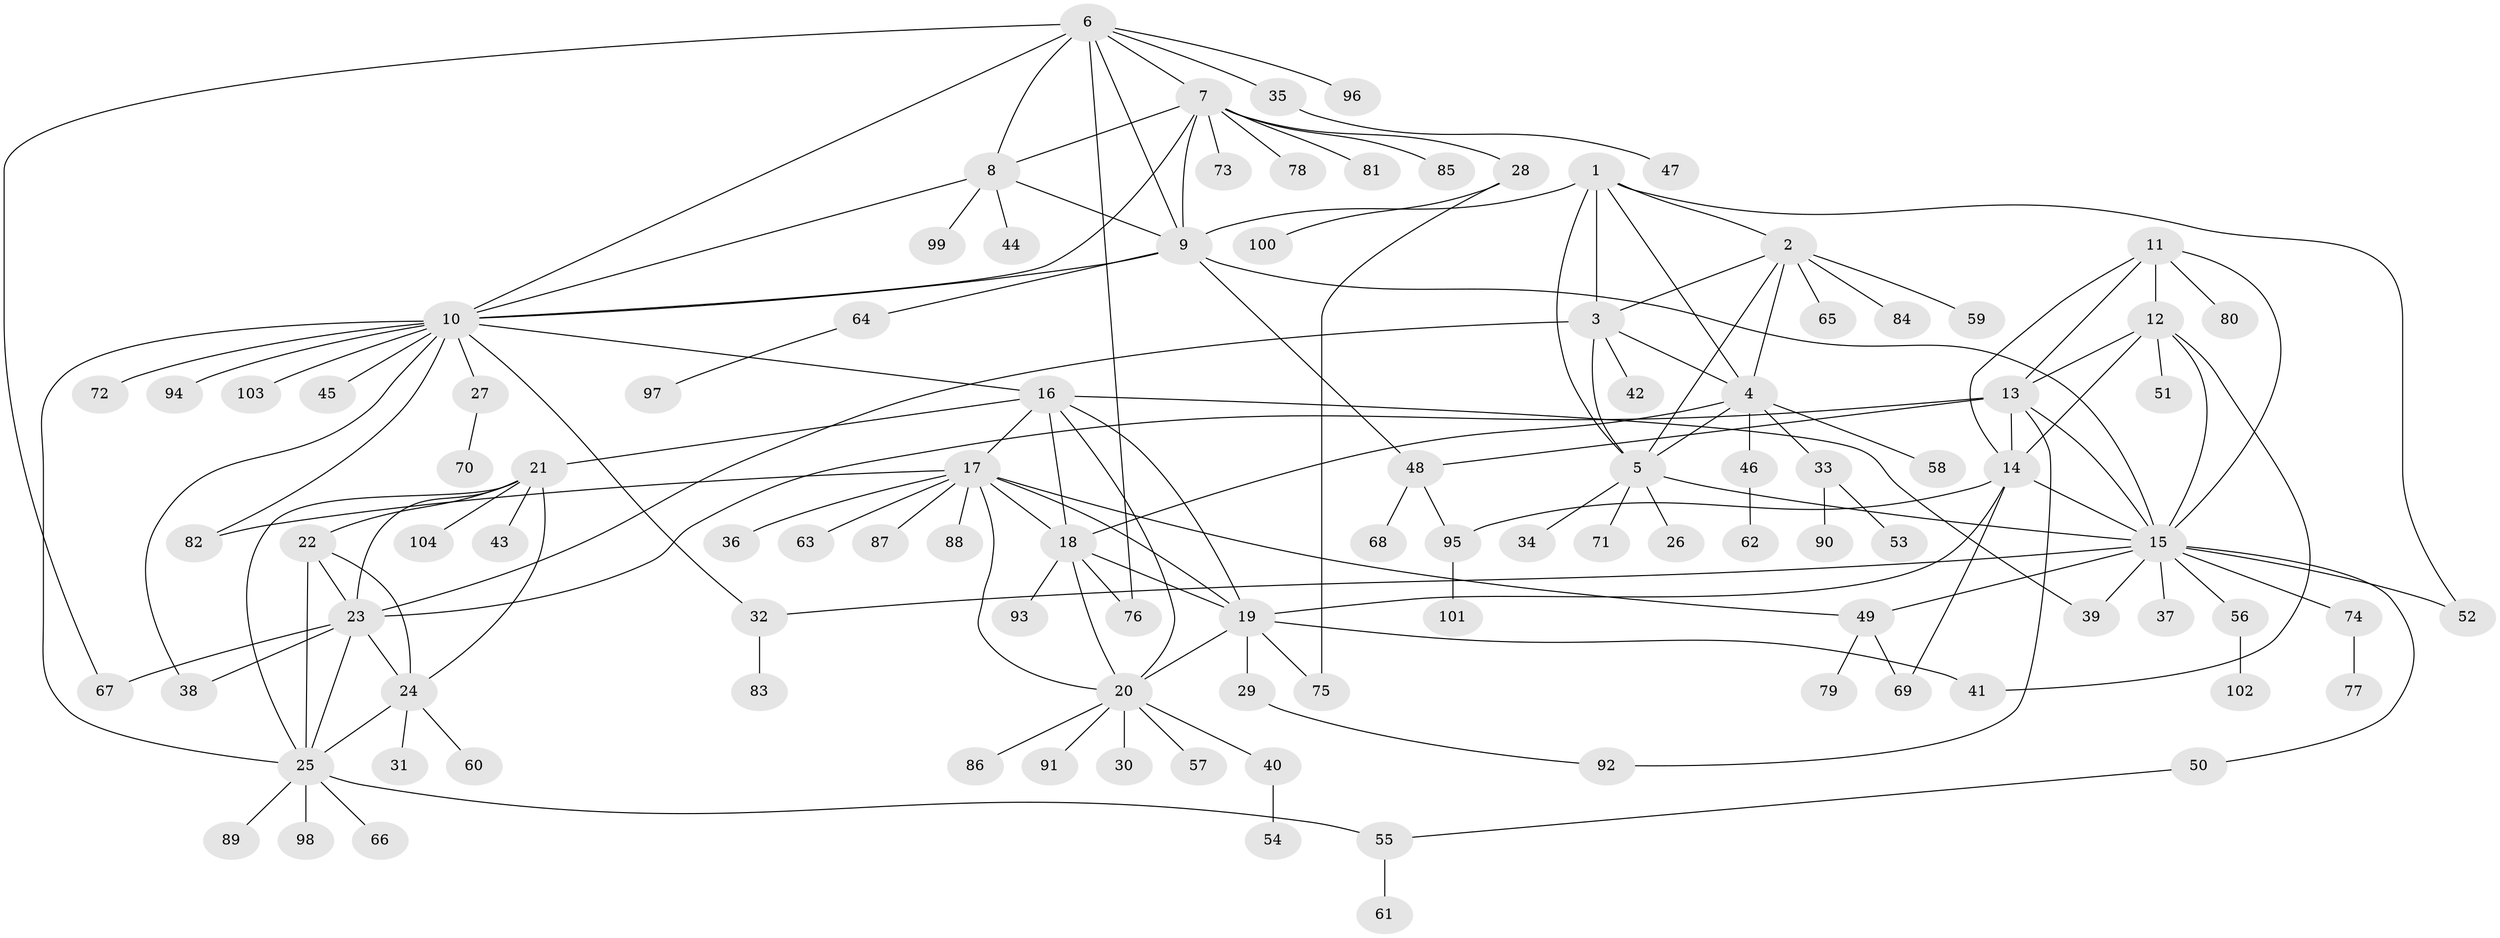 // coarse degree distribution, {5: 0.05263157894736842, 6: 0.039473684210526314, 7: 0.09210526315789473, 18: 0.013157894736842105, 9: 0.013157894736842105, 12: 0.013157894736842105, 8: 0.013157894736842105, 11: 0.013157894736842105, 4: 0.013157894736842105, 1: 0.5526315789473685, 3: 0.039473684210526314, 2: 0.14473684210526316}
// Generated by graph-tools (version 1.1) at 2025/52/02/27/25 19:52:19]
// undirected, 104 vertices, 154 edges
graph export_dot {
graph [start="1"]
  node [color=gray90,style=filled];
  1;
  2;
  3;
  4;
  5;
  6;
  7;
  8;
  9;
  10;
  11;
  12;
  13;
  14;
  15;
  16;
  17;
  18;
  19;
  20;
  21;
  22;
  23;
  24;
  25;
  26;
  27;
  28;
  29;
  30;
  31;
  32;
  33;
  34;
  35;
  36;
  37;
  38;
  39;
  40;
  41;
  42;
  43;
  44;
  45;
  46;
  47;
  48;
  49;
  50;
  51;
  52;
  53;
  54;
  55;
  56;
  57;
  58;
  59;
  60;
  61;
  62;
  63;
  64;
  65;
  66;
  67;
  68;
  69;
  70;
  71;
  72;
  73;
  74;
  75;
  76;
  77;
  78;
  79;
  80;
  81;
  82;
  83;
  84;
  85;
  86;
  87;
  88;
  89;
  90;
  91;
  92;
  93;
  94;
  95;
  96;
  97;
  98;
  99;
  100;
  101;
  102;
  103;
  104;
  1 -- 2;
  1 -- 3;
  1 -- 4;
  1 -- 5;
  1 -- 9;
  1 -- 52;
  2 -- 3;
  2 -- 4;
  2 -- 5;
  2 -- 59;
  2 -- 65;
  2 -- 84;
  3 -- 4;
  3 -- 5;
  3 -- 23;
  3 -- 42;
  4 -- 5;
  4 -- 18;
  4 -- 33;
  4 -- 46;
  4 -- 58;
  5 -- 15;
  5 -- 26;
  5 -- 34;
  5 -- 71;
  6 -- 7;
  6 -- 8;
  6 -- 9;
  6 -- 10;
  6 -- 35;
  6 -- 67;
  6 -- 76;
  6 -- 96;
  7 -- 8;
  7 -- 9;
  7 -- 10;
  7 -- 28;
  7 -- 73;
  7 -- 78;
  7 -- 81;
  7 -- 85;
  8 -- 9;
  8 -- 10;
  8 -- 44;
  8 -- 99;
  9 -- 10;
  9 -- 15;
  9 -- 48;
  9 -- 64;
  10 -- 16;
  10 -- 25;
  10 -- 27;
  10 -- 32;
  10 -- 38;
  10 -- 45;
  10 -- 72;
  10 -- 82;
  10 -- 94;
  10 -- 103;
  11 -- 12;
  11 -- 13;
  11 -- 14;
  11 -- 15;
  11 -- 80;
  12 -- 13;
  12 -- 14;
  12 -- 15;
  12 -- 41;
  12 -- 51;
  13 -- 14;
  13 -- 15;
  13 -- 23;
  13 -- 48;
  13 -- 92;
  14 -- 15;
  14 -- 19;
  14 -- 69;
  14 -- 95;
  15 -- 32;
  15 -- 37;
  15 -- 39;
  15 -- 49;
  15 -- 50;
  15 -- 52;
  15 -- 56;
  15 -- 74;
  16 -- 17;
  16 -- 18;
  16 -- 19;
  16 -- 20;
  16 -- 21;
  16 -- 39;
  17 -- 18;
  17 -- 19;
  17 -- 20;
  17 -- 36;
  17 -- 49;
  17 -- 63;
  17 -- 82;
  17 -- 87;
  17 -- 88;
  18 -- 19;
  18 -- 20;
  18 -- 76;
  18 -- 93;
  19 -- 20;
  19 -- 29;
  19 -- 41;
  19 -- 75;
  20 -- 30;
  20 -- 40;
  20 -- 57;
  20 -- 86;
  20 -- 91;
  21 -- 22;
  21 -- 23;
  21 -- 24;
  21 -- 25;
  21 -- 43;
  21 -- 104;
  22 -- 23;
  22 -- 24;
  22 -- 25;
  23 -- 24;
  23 -- 25;
  23 -- 38;
  23 -- 67;
  24 -- 25;
  24 -- 31;
  24 -- 60;
  25 -- 55;
  25 -- 66;
  25 -- 89;
  25 -- 98;
  27 -- 70;
  28 -- 75;
  28 -- 100;
  29 -- 92;
  32 -- 83;
  33 -- 53;
  33 -- 90;
  35 -- 47;
  40 -- 54;
  46 -- 62;
  48 -- 68;
  48 -- 95;
  49 -- 69;
  49 -- 79;
  50 -- 55;
  55 -- 61;
  56 -- 102;
  64 -- 97;
  74 -- 77;
  95 -- 101;
}
